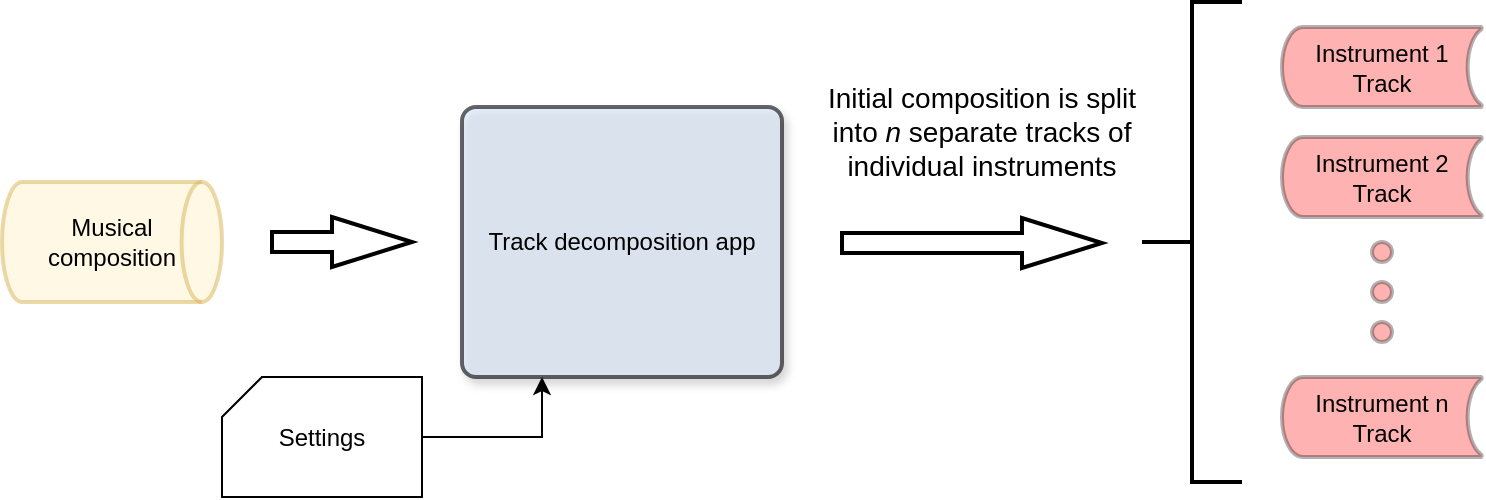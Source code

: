 <mxfile version="12.4.1" type="device" pages="1"><diagram id="4TbKZQY8sgBK_vpLRL-o" name="Page-1"><mxGraphModel dx="541" dy="918" grid="1" gridSize="10" guides="1" tooltips="1" connect="1" arrows="1" fold="1" page="1" pageScale="1" pageWidth="827" pageHeight="1169" math="0" shadow="0"><root><mxCell id="0"/><mxCell id="1" parent="0"/><mxCell id="1kOZvD2Ljf_uXhcRmeDw-1" value="Musical composition" style="strokeWidth=2;html=1;shape=mxgraph.flowchart.direct_data;whiteSpace=wrap;align=center;fillColor=#fff2cc;strokeColor=#d6b656;opacity=50;" parent="1" vertex="1"><mxGeometry x="50" y="300" width="110" height="60" as="geometry"/></mxCell><mxCell id="1kOZvD2Ljf_uXhcRmeDw-2" value="" style="verticalLabelPosition=bottom;verticalAlign=top;html=1;strokeWidth=2;shape=mxgraph.arrows2.arrow;dy=0.6;dx=40;notch=0;" parent="1" vertex="1"><mxGeometry x="185" y="317.5" width="70" height="25" as="geometry"/></mxCell><mxCell id="1kOZvD2Ljf_uXhcRmeDw-15" style="edgeStyle=orthogonalEdgeStyle;rounded=0;orthogonalLoop=1;jettySize=auto;html=1;entryX=0.25;entryY=1;entryDx=0;entryDy=0;" parent="1" source="1kOZvD2Ljf_uXhcRmeDw-14" target="1kOZvD2Ljf_uXhcRmeDw-17" edge="1"><mxGeometry relative="1" as="geometry"><mxPoint x="295" y="384" as="targetPoint"/></mxGeometry></mxCell><mxCell id="1kOZvD2Ljf_uXhcRmeDw-14" value="Settings" style="verticalLabelPosition=middle;verticalAlign=middle;html=1;shape=card;whiteSpace=wrap;size=20;arcSize=12;labelPosition=center;align=center;" parent="1" vertex="1"><mxGeometry x="160" y="397.5" width="100" height="60" as="geometry"/></mxCell><mxCell id="1kOZvD2Ljf_uXhcRmeDw-16" value="" style="verticalLabelPosition=bottom;verticalAlign=top;html=1;strokeWidth=2;shape=mxgraph.arrows2.arrow;dy=0.6;dx=40;notch=0;" parent="1" vertex="1"><mxGeometry x="470" y="318" width="130" height="25" as="geometry"/></mxCell><mxCell id="1kOZvD2Ljf_uXhcRmeDw-17" value="&lt;span style=&quot;white-space: normal&quot;&gt;Track decomposition app&lt;/span&gt;" style="rounded=1;whiteSpace=wrap;html=1;absoluteArcSize=1;arcSize=14;strokeWidth=2;fillColor=#DAE8FC;shadow=1;opacity=60;" parent="1" vertex="1"><mxGeometry x="280" y="262.5" width="160" height="135" as="geometry"/></mxCell><mxCell id="1kOZvD2Ljf_uXhcRmeDw-19" value="" style="strokeWidth=2;html=1;shape=mxgraph.flowchart.annotation_2;align=left;labelPosition=right;pointerEvents=1;" parent="1" vertex="1"><mxGeometry x="620" y="210" width="50" height="240" as="geometry"/></mxCell><mxCell id="1kOZvD2Ljf_uXhcRmeDw-20" value="Instrument 1 Track" style="strokeWidth=2;html=1;shape=mxgraph.flowchart.stored_data;whiteSpace=wrap;fillColor=#FF0000;opacity=30;" parent="1" vertex="1"><mxGeometry x="690" y="222.5" width="100" height="40" as="geometry"/></mxCell><mxCell id="1kOZvD2Ljf_uXhcRmeDw-21" value="Instrument 2 Track" style="strokeWidth=2;html=1;shape=mxgraph.flowchart.stored_data;whiteSpace=wrap;fillColor=#FF0000;opacity=30;" parent="1" vertex="1"><mxGeometry x="690" y="277.5" width="100" height="40" as="geometry"/></mxCell><mxCell id="1kOZvD2Ljf_uXhcRmeDw-22" value="Instrument n Track" style="strokeWidth=2;html=1;shape=mxgraph.flowchart.stored_data;whiteSpace=wrap;fillColor=#FF0000;opacity=30;" parent="1" vertex="1"><mxGeometry x="690" y="397.5" width="100" height="40" as="geometry"/></mxCell><mxCell id="1kOZvD2Ljf_uXhcRmeDw-26" value="" style="ellipse;whiteSpace=wrap;html=1;aspect=fixed;strokeWidth=2;fillColor=#FF0000;opacity=30;" parent="1" vertex="1"><mxGeometry x="735" y="330" width="10" height="10" as="geometry"/></mxCell><mxCell id="1kOZvD2Ljf_uXhcRmeDw-27" value="" style="ellipse;whiteSpace=wrap;html=1;aspect=fixed;strokeWidth=2;fillColor=#FF0000;opacity=30;" parent="1" vertex="1"><mxGeometry x="735" y="350" width="10" height="10" as="geometry"/></mxCell><mxCell id="1kOZvD2Ljf_uXhcRmeDw-28" value="" style="ellipse;whiteSpace=wrap;html=1;aspect=fixed;strokeWidth=2;fillColor=#FF0000;opacity=30;" parent="1" vertex="1"><mxGeometry x="735" y="370" width="10" height="10" as="geometry"/></mxCell><mxCell id="1kOZvD2Ljf_uXhcRmeDw-30" value="Initial composition is split into &lt;i&gt;n&lt;/i&gt; separate tracks of individual instruments" style="text;html=1;strokeColor=none;fillColor=none;align=center;verticalAlign=middle;whiteSpace=wrap;rounded=0;fontSize=14;" parent="1" vertex="1"><mxGeometry x="450" y="230" width="180" height="90" as="geometry"/></mxCell></root></mxGraphModel></diagram></mxfile>